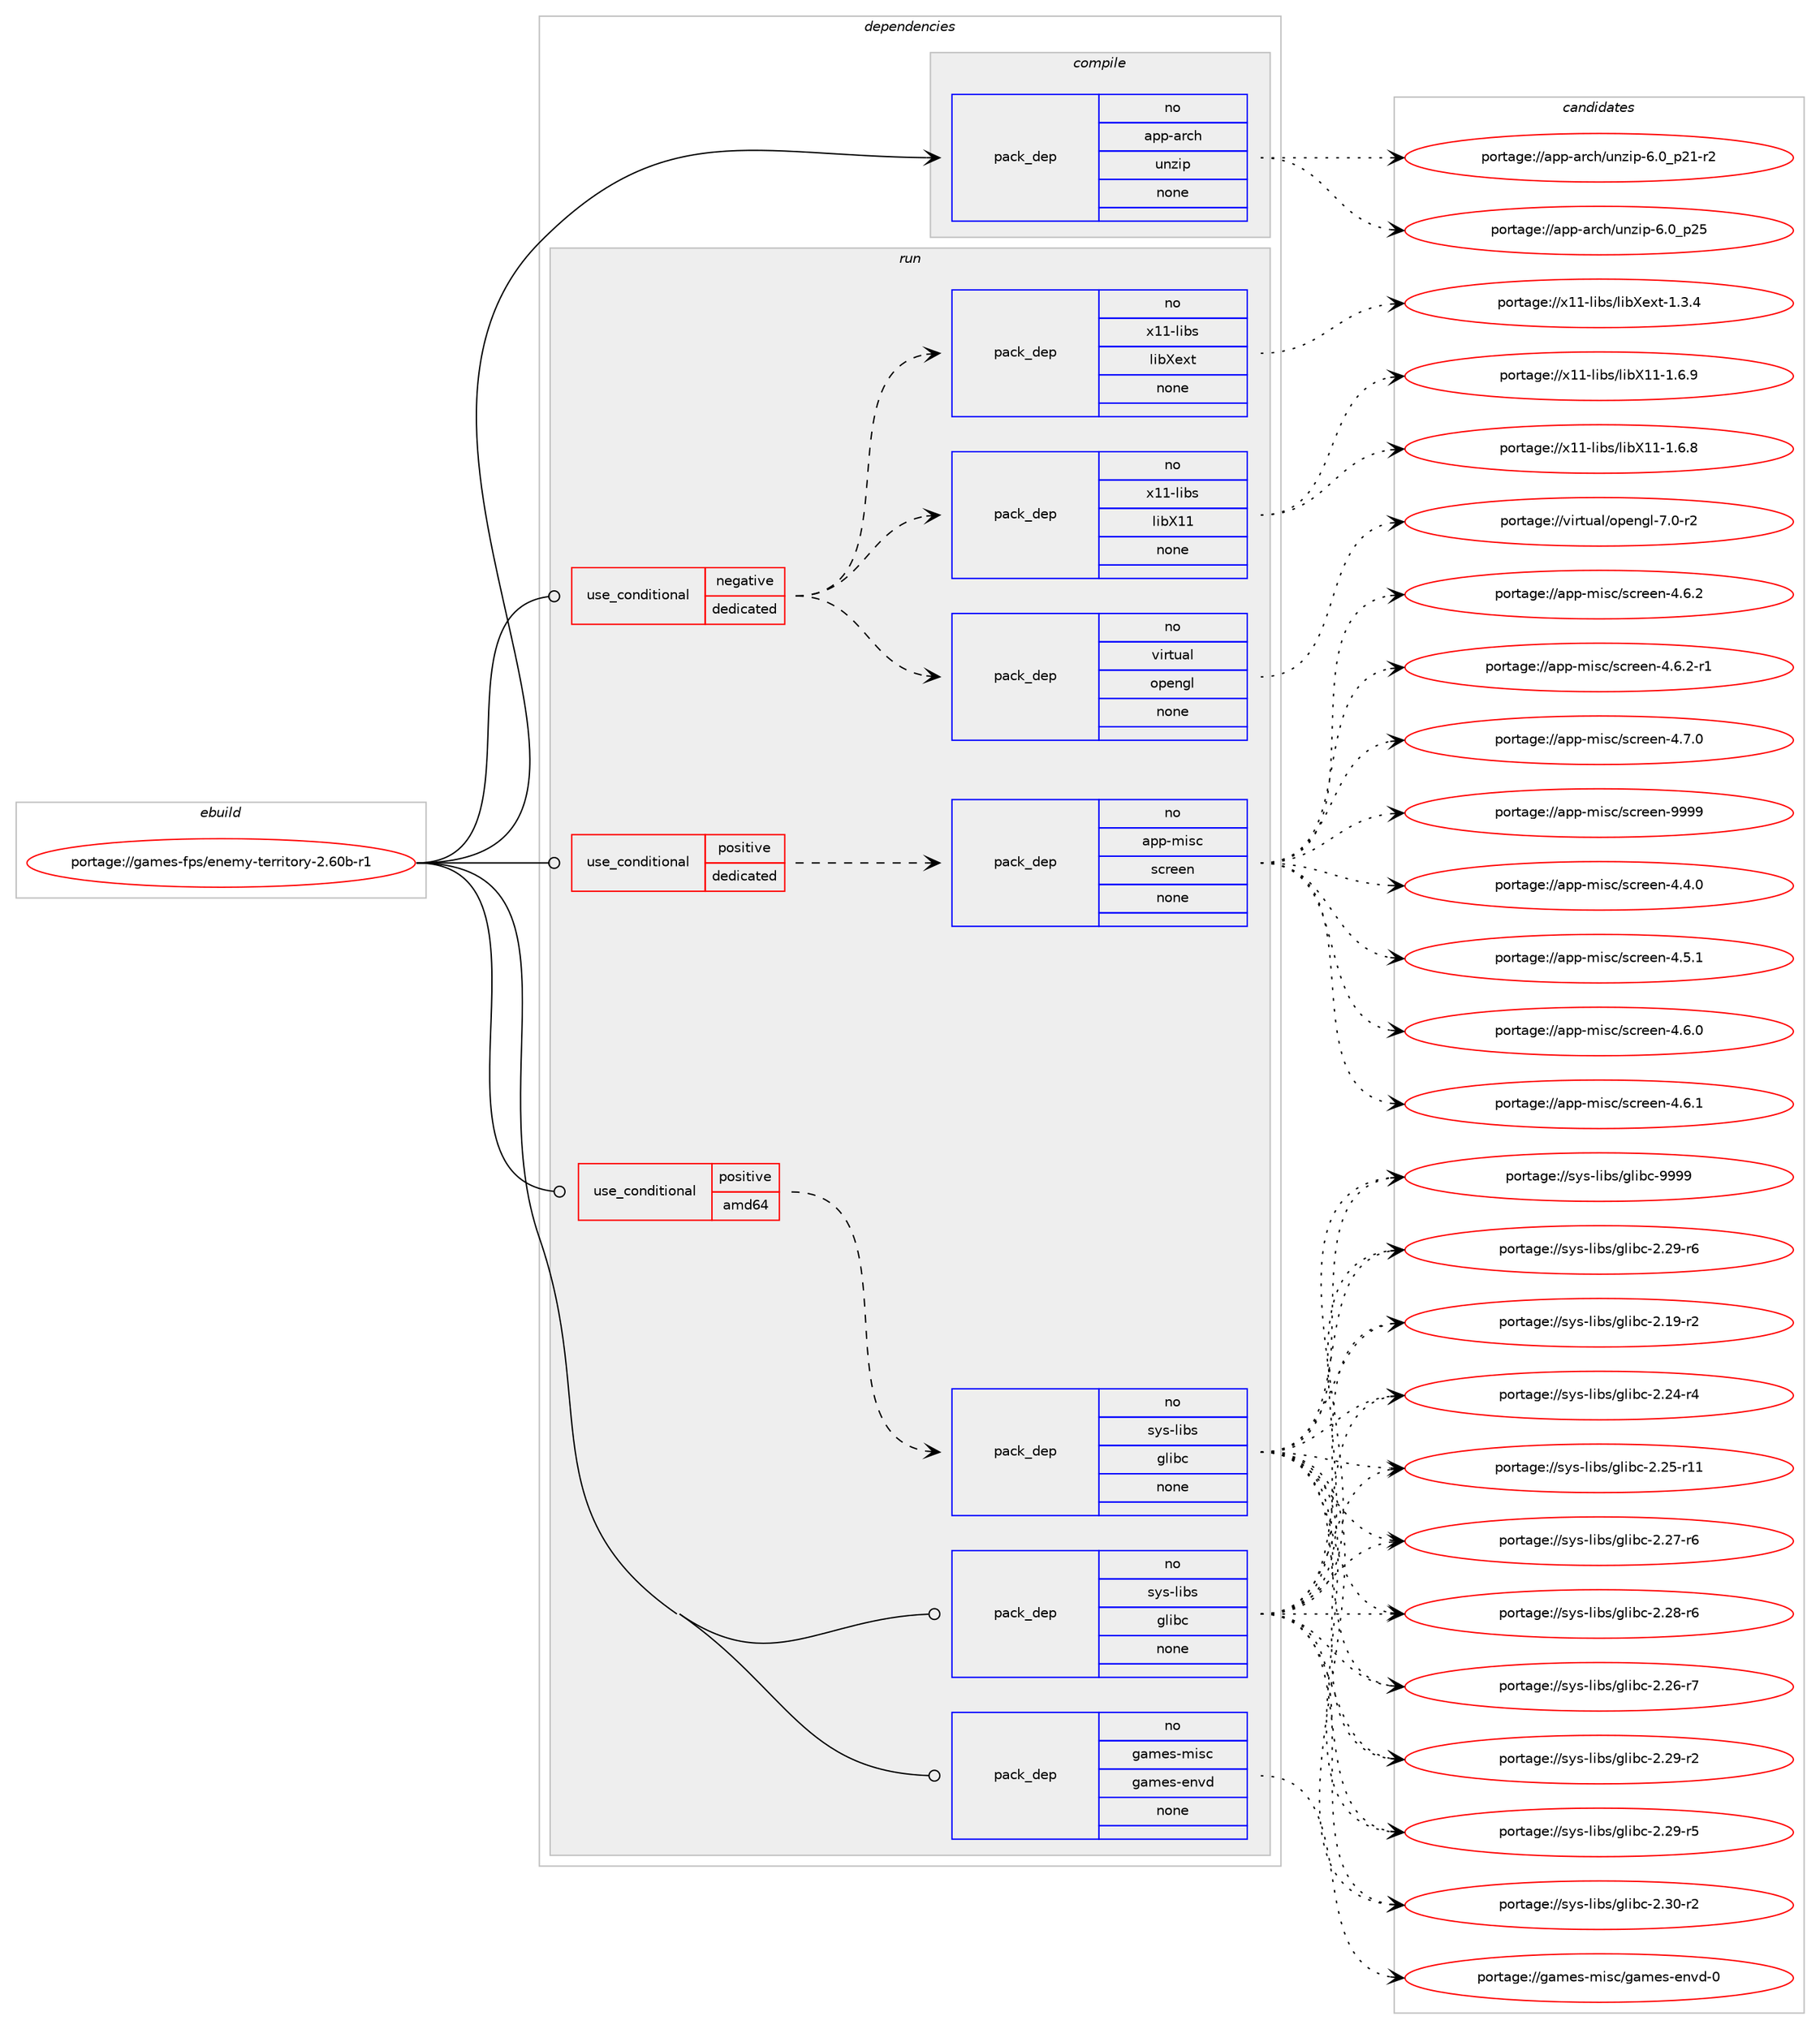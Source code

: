 digraph prolog {

# *************
# Graph options
# *************

newrank=true;
concentrate=true;
compound=true;
graph [rankdir=LR,fontname=Helvetica,fontsize=10,ranksep=1.5];#, ranksep=2.5, nodesep=0.2];
edge  [arrowhead=vee];
node  [fontname=Helvetica,fontsize=10];

# **********
# The ebuild
# **********

subgraph cluster_leftcol {
color=gray;
label=<<i>ebuild</i>>;
id [label="portage://games-fps/enemy-territory-2.60b-r1", color=red, width=4, href="../games-fps/enemy-territory-2.60b-r1.svg"];
}

# ****************
# The dependencies
# ****************

subgraph cluster_midcol {
color=gray;
label=<<i>dependencies</i>>;
subgraph cluster_compile {
fillcolor="#eeeeee";
style=filled;
label=<<i>compile</i>>;
subgraph pack195712 {
dependency272760 [label=<<TABLE BORDER="0" CELLBORDER="1" CELLSPACING="0" CELLPADDING="4" WIDTH="220"><TR><TD ROWSPAN="6" CELLPADDING="30">pack_dep</TD></TR><TR><TD WIDTH="110">no</TD></TR><TR><TD>app-arch</TD></TR><TR><TD>unzip</TD></TR><TR><TD>none</TD></TR><TR><TD></TD></TR></TABLE>>, shape=none, color=blue];
}
id:e -> dependency272760:w [weight=20,style="solid",arrowhead="vee"];
}
subgraph cluster_compileandrun {
fillcolor="#eeeeee";
style=filled;
label=<<i>compile and run</i>>;
}
subgraph cluster_run {
fillcolor="#eeeeee";
style=filled;
label=<<i>run</i>>;
subgraph cond73185 {
dependency272761 [label=<<TABLE BORDER="0" CELLBORDER="1" CELLSPACING="0" CELLPADDING="4"><TR><TD ROWSPAN="3" CELLPADDING="10">use_conditional</TD></TR><TR><TD>negative</TD></TR><TR><TD>dedicated</TD></TR></TABLE>>, shape=none, color=red];
subgraph pack195713 {
dependency272762 [label=<<TABLE BORDER="0" CELLBORDER="1" CELLSPACING="0" CELLPADDING="4" WIDTH="220"><TR><TD ROWSPAN="6" CELLPADDING="30">pack_dep</TD></TR><TR><TD WIDTH="110">no</TD></TR><TR><TD>virtual</TD></TR><TR><TD>opengl</TD></TR><TR><TD>none</TD></TR><TR><TD></TD></TR></TABLE>>, shape=none, color=blue];
}
dependency272761:e -> dependency272762:w [weight=20,style="dashed",arrowhead="vee"];
subgraph pack195714 {
dependency272763 [label=<<TABLE BORDER="0" CELLBORDER="1" CELLSPACING="0" CELLPADDING="4" WIDTH="220"><TR><TD ROWSPAN="6" CELLPADDING="30">pack_dep</TD></TR><TR><TD WIDTH="110">no</TD></TR><TR><TD>x11-libs</TD></TR><TR><TD>libX11</TD></TR><TR><TD>none</TD></TR><TR><TD></TD></TR></TABLE>>, shape=none, color=blue];
}
dependency272761:e -> dependency272763:w [weight=20,style="dashed",arrowhead="vee"];
subgraph pack195715 {
dependency272764 [label=<<TABLE BORDER="0" CELLBORDER="1" CELLSPACING="0" CELLPADDING="4" WIDTH="220"><TR><TD ROWSPAN="6" CELLPADDING="30">pack_dep</TD></TR><TR><TD WIDTH="110">no</TD></TR><TR><TD>x11-libs</TD></TR><TR><TD>libXext</TD></TR><TR><TD>none</TD></TR><TR><TD></TD></TR></TABLE>>, shape=none, color=blue];
}
dependency272761:e -> dependency272764:w [weight=20,style="dashed",arrowhead="vee"];
}
id:e -> dependency272761:w [weight=20,style="solid",arrowhead="odot"];
subgraph cond73186 {
dependency272765 [label=<<TABLE BORDER="0" CELLBORDER="1" CELLSPACING="0" CELLPADDING="4"><TR><TD ROWSPAN="3" CELLPADDING="10">use_conditional</TD></TR><TR><TD>positive</TD></TR><TR><TD>amd64</TD></TR></TABLE>>, shape=none, color=red];
subgraph pack195716 {
dependency272766 [label=<<TABLE BORDER="0" CELLBORDER="1" CELLSPACING="0" CELLPADDING="4" WIDTH="220"><TR><TD ROWSPAN="6" CELLPADDING="30">pack_dep</TD></TR><TR><TD WIDTH="110">no</TD></TR><TR><TD>sys-libs</TD></TR><TR><TD>glibc</TD></TR><TR><TD>none</TD></TR><TR><TD></TD></TR></TABLE>>, shape=none, color=blue];
}
dependency272765:e -> dependency272766:w [weight=20,style="dashed",arrowhead="vee"];
}
id:e -> dependency272765:w [weight=20,style="solid",arrowhead="odot"];
subgraph cond73187 {
dependency272767 [label=<<TABLE BORDER="0" CELLBORDER="1" CELLSPACING="0" CELLPADDING="4"><TR><TD ROWSPAN="3" CELLPADDING="10">use_conditional</TD></TR><TR><TD>positive</TD></TR><TR><TD>dedicated</TD></TR></TABLE>>, shape=none, color=red];
subgraph pack195717 {
dependency272768 [label=<<TABLE BORDER="0" CELLBORDER="1" CELLSPACING="0" CELLPADDING="4" WIDTH="220"><TR><TD ROWSPAN="6" CELLPADDING="30">pack_dep</TD></TR><TR><TD WIDTH="110">no</TD></TR><TR><TD>app-misc</TD></TR><TR><TD>screen</TD></TR><TR><TD>none</TD></TR><TR><TD></TD></TR></TABLE>>, shape=none, color=blue];
}
dependency272767:e -> dependency272768:w [weight=20,style="dashed",arrowhead="vee"];
}
id:e -> dependency272767:w [weight=20,style="solid",arrowhead="odot"];
subgraph pack195718 {
dependency272769 [label=<<TABLE BORDER="0" CELLBORDER="1" CELLSPACING="0" CELLPADDING="4" WIDTH="220"><TR><TD ROWSPAN="6" CELLPADDING="30">pack_dep</TD></TR><TR><TD WIDTH="110">no</TD></TR><TR><TD>games-misc</TD></TR><TR><TD>games-envd</TD></TR><TR><TD>none</TD></TR><TR><TD></TD></TR></TABLE>>, shape=none, color=blue];
}
id:e -> dependency272769:w [weight=20,style="solid",arrowhead="odot"];
subgraph pack195719 {
dependency272770 [label=<<TABLE BORDER="0" CELLBORDER="1" CELLSPACING="0" CELLPADDING="4" WIDTH="220"><TR><TD ROWSPAN="6" CELLPADDING="30">pack_dep</TD></TR><TR><TD WIDTH="110">no</TD></TR><TR><TD>sys-libs</TD></TR><TR><TD>glibc</TD></TR><TR><TD>none</TD></TR><TR><TD></TD></TR></TABLE>>, shape=none, color=blue];
}
id:e -> dependency272770:w [weight=20,style="solid",arrowhead="odot"];
}
}

# **************
# The candidates
# **************

subgraph cluster_choices {
rank=same;
color=gray;
label=<<i>candidates</i>>;

subgraph choice195712 {
color=black;
nodesep=1;
choiceportage9711211245971149910447117110122105112455446489511250494511450 [label="portage://app-arch/unzip-6.0_p21-r2", color=red, width=4,href="../app-arch/unzip-6.0_p21-r2.svg"];
choiceportage971121124597114991044711711012210511245544648951125053 [label="portage://app-arch/unzip-6.0_p25", color=red, width=4,href="../app-arch/unzip-6.0_p25.svg"];
dependency272760:e -> choiceportage9711211245971149910447117110122105112455446489511250494511450:w [style=dotted,weight="100"];
dependency272760:e -> choiceportage971121124597114991044711711012210511245544648951125053:w [style=dotted,weight="100"];
}
subgraph choice195713 {
color=black;
nodesep=1;
choiceportage1181051141161179710847111112101110103108455546484511450 [label="portage://virtual/opengl-7.0-r2", color=red, width=4,href="../virtual/opengl-7.0-r2.svg"];
dependency272762:e -> choiceportage1181051141161179710847111112101110103108455546484511450:w [style=dotted,weight="100"];
}
subgraph choice195714 {
color=black;
nodesep=1;
choiceportage120494945108105981154710810598884949454946544656 [label="portage://x11-libs/libX11-1.6.8", color=red, width=4,href="../x11-libs/libX11-1.6.8.svg"];
choiceportage120494945108105981154710810598884949454946544657 [label="portage://x11-libs/libX11-1.6.9", color=red, width=4,href="../x11-libs/libX11-1.6.9.svg"];
dependency272763:e -> choiceportage120494945108105981154710810598884949454946544656:w [style=dotted,weight="100"];
dependency272763:e -> choiceportage120494945108105981154710810598884949454946544657:w [style=dotted,weight="100"];
}
subgraph choice195715 {
color=black;
nodesep=1;
choiceportage12049494510810598115471081059888101120116454946514652 [label="portage://x11-libs/libXext-1.3.4", color=red, width=4,href="../x11-libs/libXext-1.3.4.svg"];
dependency272764:e -> choiceportage12049494510810598115471081059888101120116454946514652:w [style=dotted,weight="100"];
}
subgraph choice195716 {
color=black;
nodesep=1;
choiceportage115121115451081059811547103108105989945504649574511450 [label="portage://sys-libs/glibc-2.19-r2", color=red, width=4,href="../sys-libs/glibc-2.19-r2.svg"];
choiceportage115121115451081059811547103108105989945504650524511452 [label="portage://sys-libs/glibc-2.24-r4", color=red, width=4,href="../sys-libs/glibc-2.24-r4.svg"];
choiceportage11512111545108105981154710310810598994550465053451144949 [label="portage://sys-libs/glibc-2.25-r11", color=red, width=4,href="../sys-libs/glibc-2.25-r11.svg"];
choiceportage115121115451081059811547103108105989945504650544511455 [label="portage://sys-libs/glibc-2.26-r7", color=red, width=4,href="../sys-libs/glibc-2.26-r7.svg"];
choiceportage115121115451081059811547103108105989945504650554511454 [label="portage://sys-libs/glibc-2.27-r6", color=red, width=4,href="../sys-libs/glibc-2.27-r6.svg"];
choiceportage115121115451081059811547103108105989945504650564511454 [label="portage://sys-libs/glibc-2.28-r6", color=red, width=4,href="../sys-libs/glibc-2.28-r6.svg"];
choiceportage115121115451081059811547103108105989945504650574511450 [label="portage://sys-libs/glibc-2.29-r2", color=red, width=4,href="../sys-libs/glibc-2.29-r2.svg"];
choiceportage115121115451081059811547103108105989945504650574511453 [label="portage://sys-libs/glibc-2.29-r5", color=red, width=4,href="../sys-libs/glibc-2.29-r5.svg"];
choiceportage115121115451081059811547103108105989945504650574511454 [label="portage://sys-libs/glibc-2.29-r6", color=red, width=4,href="../sys-libs/glibc-2.29-r6.svg"];
choiceportage115121115451081059811547103108105989945504651484511450 [label="portage://sys-libs/glibc-2.30-r2", color=red, width=4,href="../sys-libs/glibc-2.30-r2.svg"];
choiceportage11512111545108105981154710310810598994557575757 [label="portage://sys-libs/glibc-9999", color=red, width=4,href="../sys-libs/glibc-9999.svg"];
dependency272766:e -> choiceportage115121115451081059811547103108105989945504649574511450:w [style=dotted,weight="100"];
dependency272766:e -> choiceportage115121115451081059811547103108105989945504650524511452:w [style=dotted,weight="100"];
dependency272766:e -> choiceportage11512111545108105981154710310810598994550465053451144949:w [style=dotted,weight="100"];
dependency272766:e -> choiceportage115121115451081059811547103108105989945504650544511455:w [style=dotted,weight="100"];
dependency272766:e -> choiceportage115121115451081059811547103108105989945504650554511454:w [style=dotted,weight="100"];
dependency272766:e -> choiceportage115121115451081059811547103108105989945504650564511454:w [style=dotted,weight="100"];
dependency272766:e -> choiceportage115121115451081059811547103108105989945504650574511450:w [style=dotted,weight="100"];
dependency272766:e -> choiceportage115121115451081059811547103108105989945504650574511453:w [style=dotted,weight="100"];
dependency272766:e -> choiceportage115121115451081059811547103108105989945504650574511454:w [style=dotted,weight="100"];
dependency272766:e -> choiceportage115121115451081059811547103108105989945504651484511450:w [style=dotted,weight="100"];
dependency272766:e -> choiceportage11512111545108105981154710310810598994557575757:w [style=dotted,weight="100"];
}
subgraph choice195717 {
color=black;
nodesep=1;
choiceportage9711211245109105115994711599114101101110455246524648 [label="portage://app-misc/screen-4.4.0", color=red, width=4,href="../app-misc/screen-4.4.0.svg"];
choiceportage9711211245109105115994711599114101101110455246534649 [label="portage://app-misc/screen-4.5.1", color=red, width=4,href="../app-misc/screen-4.5.1.svg"];
choiceportage9711211245109105115994711599114101101110455246544648 [label="portage://app-misc/screen-4.6.0", color=red, width=4,href="../app-misc/screen-4.6.0.svg"];
choiceportage9711211245109105115994711599114101101110455246544649 [label="portage://app-misc/screen-4.6.1", color=red, width=4,href="../app-misc/screen-4.6.1.svg"];
choiceportage9711211245109105115994711599114101101110455246544650 [label="portage://app-misc/screen-4.6.2", color=red, width=4,href="../app-misc/screen-4.6.2.svg"];
choiceportage97112112451091051159947115991141011011104552465446504511449 [label="portage://app-misc/screen-4.6.2-r1", color=red, width=4,href="../app-misc/screen-4.6.2-r1.svg"];
choiceportage9711211245109105115994711599114101101110455246554648 [label="portage://app-misc/screen-4.7.0", color=red, width=4,href="../app-misc/screen-4.7.0.svg"];
choiceportage97112112451091051159947115991141011011104557575757 [label="portage://app-misc/screen-9999", color=red, width=4,href="../app-misc/screen-9999.svg"];
dependency272768:e -> choiceportage9711211245109105115994711599114101101110455246524648:w [style=dotted,weight="100"];
dependency272768:e -> choiceportage9711211245109105115994711599114101101110455246534649:w [style=dotted,weight="100"];
dependency272768:e -> choiceportage9711211245109105115994711599114101101110455246544648:w [style=dotted,weight="100"];
dependency272768:e -> choiceportage9711211245109105115994711599114101101110455246544649:w [style=dotted,weight="100"];
dependency272768:e -> choiceportage9711211245109105115994711599114101101110455246544650:w [style=dotted,weight="100"];
dependency272768:e -> choiceportage97112112451091051159947115991141011011104552465446504511449:w [style=dotted,weight="100"];
dependency272768:e -> choiceportage9711211245109105115994711599114101101110455246554648:w [style=dotted,weight="100"];
dependency272768:e -> choiceportage97112112451091051159947115991141011011104557575757:w [style=dotted,weight="100"];
}
subgraph choice195718 {
color=black;
nodesep=1;
choiceportage1039710910111545109105115994710397109101115451011101181004548 [label="portage://games-misc/games-envd-0", color=red, width=4,href="../games-misc/games-envd-0.svg"];
dependency272769:e -> choiceportage1039710910111545109105115994710397109101115451011101181004548:w [style=dotted,weight="100"];
}
subgraph choice195719 {
color=black;
nodesep=1;
choiceportage115121115451081059811547103108105989945504649574511450 [label="portage://sys-libs/glibc-2.19-r2", color=red, width=4,href="../sys-libs/glibc-2.19-r2.svg"];
choiceportage115121115451081059811547103108105989945504650524511452 [label="portage://sys-libs/glibc-2.24-r4", color=red, width=4,href="../sys-libs/glibc-2.24-r4.svg"];
choiceportage11512111545108105981154710310810598994550465053451144949 [label="portage://sys-libs/glibc-2.25-r11", color=red, width=4,href="../sys-libs/glibc-2.25-r11.svg"];
choiceportage115121115451081059811547103108105989945504650544511455 [label="portage://sys-libs/glibc-2.26-r7", color=red, width=4,href="../sys-libs/glibc-2.26-r7.svg"];
choiceportage115121115451081059811547103108105989945504650554511454 [label="portage://sys-libs/glibc-2.27-r6", color=red, width=4,href="../sys-libs/glibc-2.27-r6.svg"];
choiceportage115121115451081059811547103108105989945504650564511454 [label="portage://sys-libs/glibc-2.28-r6", color=red, width=4,href="../sys-libs/glibc-2.28-r6.svg"];
choiceportage115121115451081059811547103108105989945504650574511450 [label="portage://sys-libs/glibc-2.29-r2", color=red, width=4,href="../sys-libs/glibc-2.29-r2.svg"];
choiceportage115121115451081059811547103108105989945504650574511453 [label="portage://sys-libs/glibc-2.29-r5", color=red, width=4,href="../sys-libs/glibc-2.29-r5.svg"];
choiceportage115121115451081059811547103108105989945504650574511454 [label="portage://sys-libs/glibc-2.29-r6", color=red, width=4,href="../sys-libs/glibc-2.29-r6.svg"];
choiceportage115121115451081059811547103108105989945504651484511450 [label="portage://sys-libs/glibc-2.30-r2", color=red, width=4,href="../sys-libs/glibc-2.30-r2.svg"];
choiceportage11512111545108105981154710310810598994557575757 [label="portage://sys-libs/glibc-9999", color=red, width=4,href="../sys-libs/glibc-9999.svg"];
dependency272770:e -> choiceportage115121115451081059811547103108105989945504649574511450:w [style=dotted,weight="100"];
dependency272770:e -> choiceportage115121115451081059811547103108105989945504650524511452:w [style=dotted,weight="100"];
dependency272770:e -> choiceportage11512111545108105981154710310810598994550465053451144949:w [style=dotted,weight="100"];
dependency272770:e -> choiceportage115121115451081059811547103108105989945504650544511455:w [style=dotted,weight="100"];
dependency272770:e -> choiceportage115121115451081059811547103108105989945504650554511454:w [style=dotted,weight="100"];
dependency272770:e -> choiceportage115121115451081059811547103108105989945504650564511454:w [style=dotted,weight="100"];
dependency272770:e -> choiceportage115121115451081059811547103108105989945504650574511450:w [style=dotted,weight="100"];
dependency272770:e -> choiceportage115121115451081059811547103108105989945504650574511453:w [style=dotted,weight="100"];
dependency272770:e -> choiceportage115121115451081059811547103108105989945504650574511454:w [style=dotted,weight="100"];
dependency272770:e -> choiceportage115121115451081059811547103108105989945504651484511450:w [style=dotted,weight="100"];
dependency272770:e -> choiceportage11512111545108105981154710310810598994557575757:w [style=dotted,weight="100"];
}
}

}

